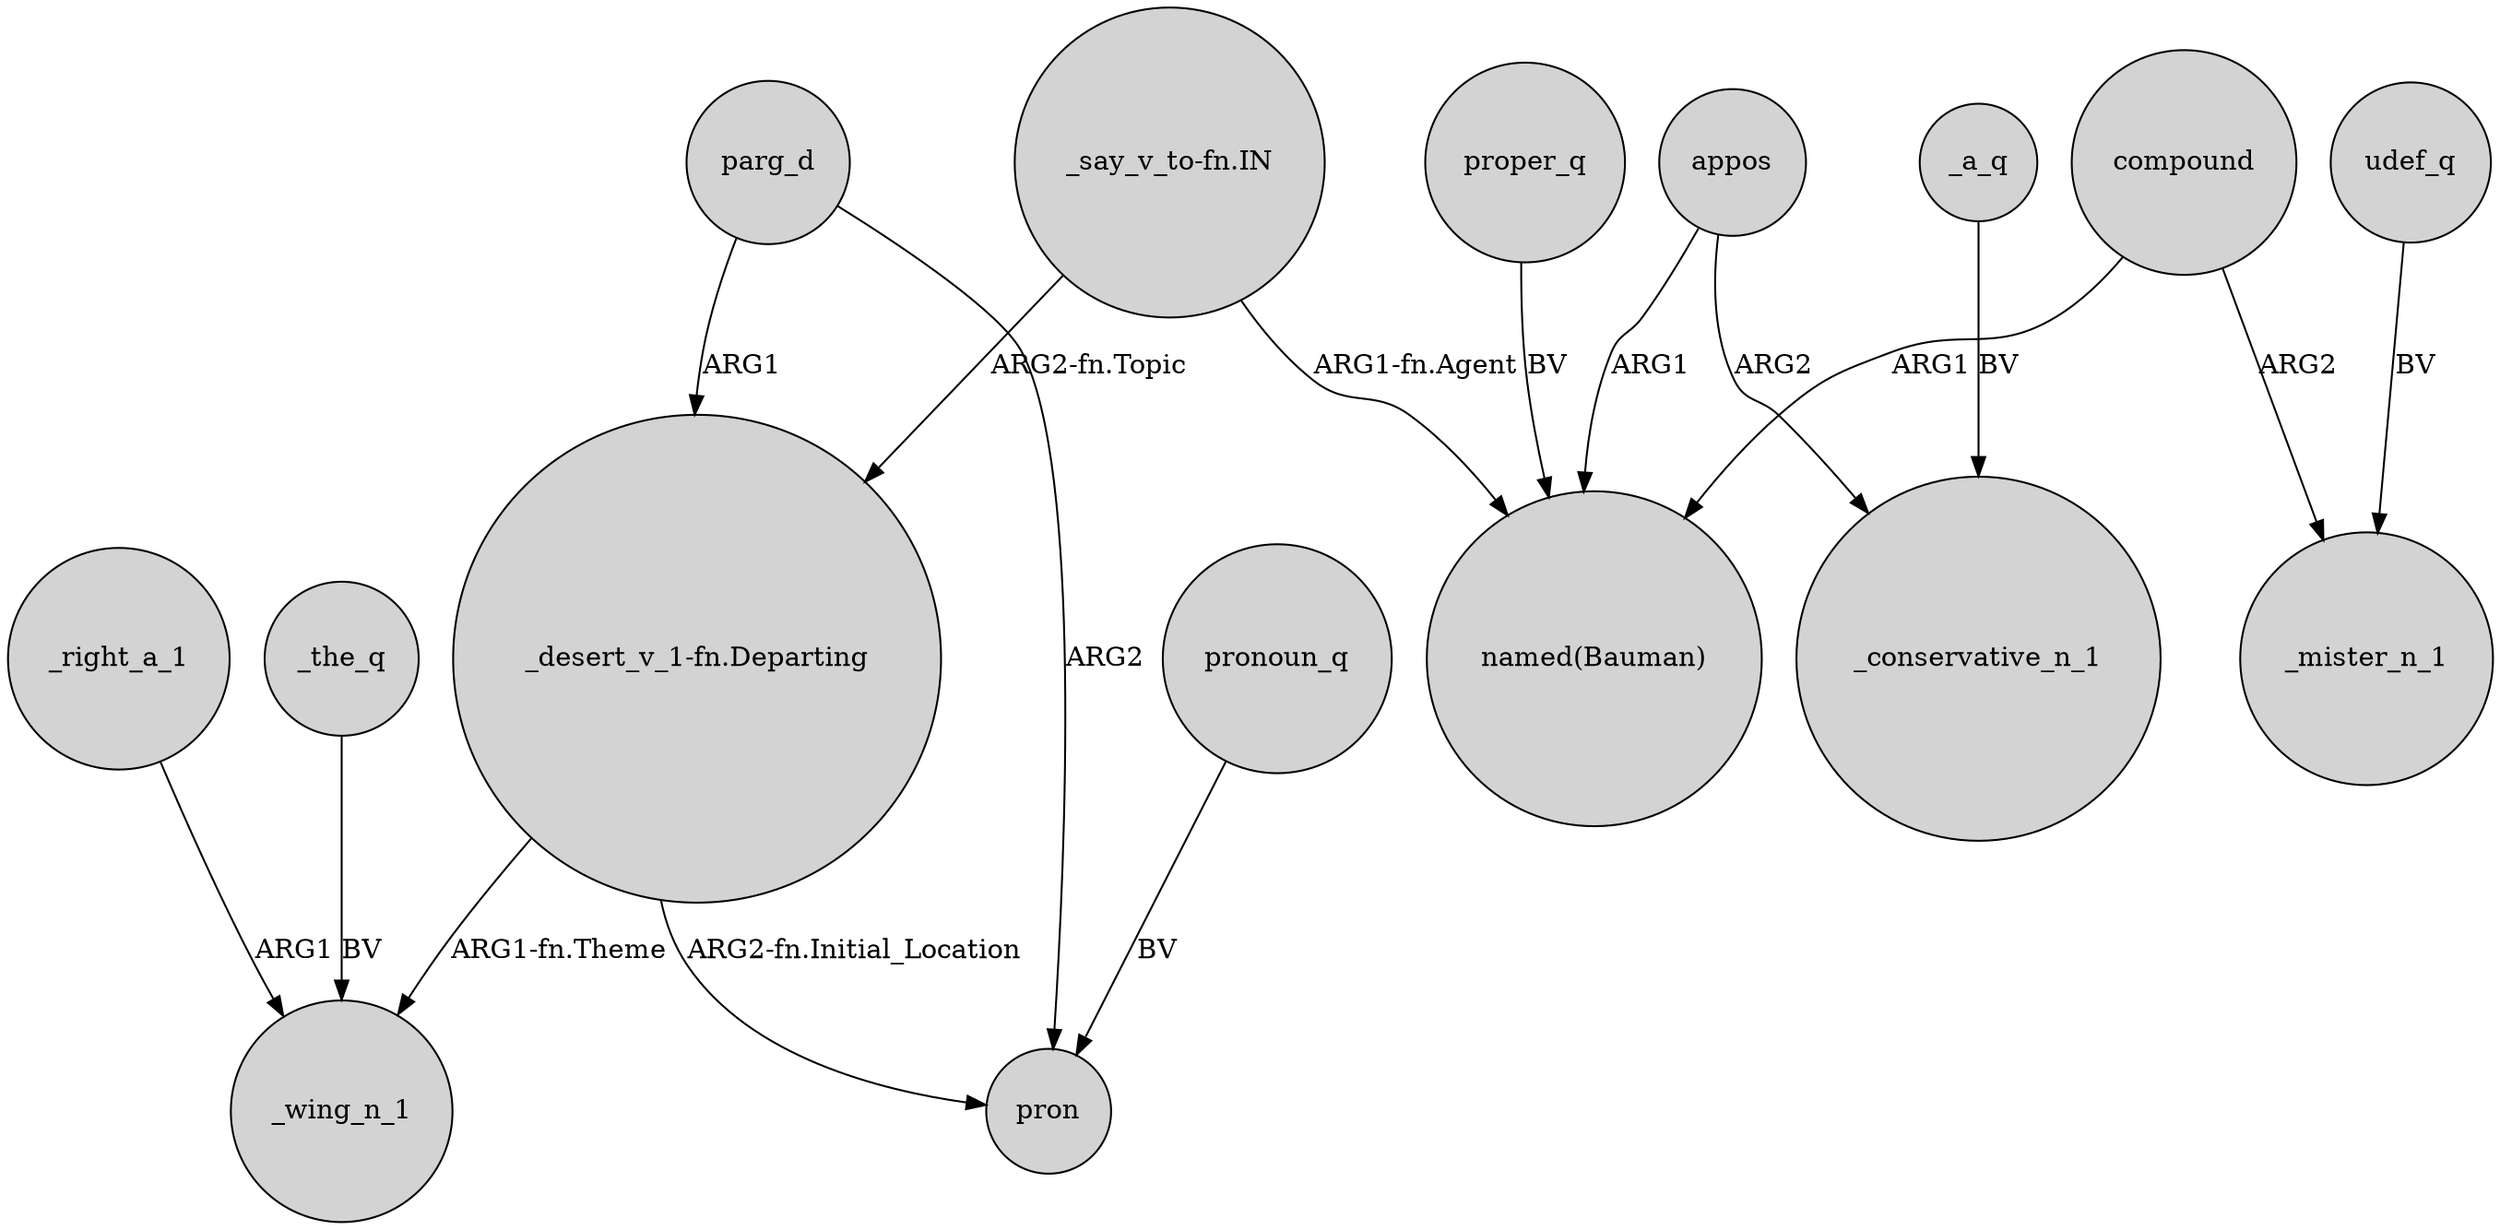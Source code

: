 digraph {
	node [shape=circle style=filled]
	"_desert_v_1-fn.Departing" -> _wing_n_1 [label="ARG1-fn.Theme"]
	udef_q -> _mister_n_1 [label=BV]
	appos -> "named(Bauman)" [label=ARG1]
	proper_q -> "named(Bauman)" [label=BV]
	compound -> "named(Bauman)" [label=ARG1]
	"_say_v_to-fn.IN" -> "named(Bauman)" [label="ARG1-fn.Agent"]
	pronoun_q -> pron [label=BV]
	"_say_v_to-fn.IN" -> "_desert_v_1-fn.Departing" [label="ARG2-fn.Topic"]
	parg_d -> "_desert_v_1-fn.Departing" [label=ARG1]
	_the_q -> _wing_n_1 [label=BV]
	_right_a_1 -> _wing_n_1 [label=ARG1]
	_a_q -> _conservative_n_1 [label=BV]
	parg_d -> pron [label=ARG2]
	compound -> _mister_n_1 [label=ARG2]
	"_desert_v_1-fn.Departing" -> pron [label="ARG2-fn.Initial_Location"]
	appos -> _conservative_n_1 [label=ARG2]
}
